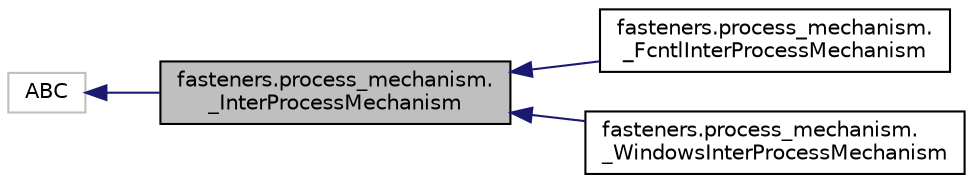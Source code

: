 digraph "fasteners.process_mechanism._InterProcessMechanism"
{
 // LATEX_PDF_SIZE
  edge [fontname="Helvetica",fontsize="10",labelfontname="Helvetica",labelfontsize="10"];
  node [fontname="Helvetica",fontsize="10",shape=record];
  rankdir="LR";
  Node1 [label="fasteners.process_mechanism.\l_InterProcessMechanism",height=0.2,width=0.4,color="black", fillcolor="grey75", style="filled", fontcolor="black",tooltip=" "];
  Node2 -> Node1 [dir="back",color="midnightblue",fontsize="10",style="solid",fontname="Helvetica"];
  Node2 [label="ABC",height=0.2,width=0.4,color="grey75", fillcolor="white", style="filled",tooltip=" "];
  Node1 -> Node3 [dir="back",color="midnightblue",fontsize="10",style="solid",fontname="Helvetica"];
  Node3 [label="fasteners.process_mechanism.\l_FcntlInterProcessMechanism",height=0.2,width=0.4,color="black", fillcolor="white", style="filled",URL="$classfasteners_1_1process__mechanism_1_1__FcntlInterProcessMechanism.html",tooltip=" "];
  Node1 -> Node4 [dir="back",color="midnightblue",fontsize="10",style="solid",fontname="Helvetica"];
  Node4 [label="fasteners.process_mechanism.\l_WindowsInterProcessMechanism",height=0.2,width=0.4,color="black", fillcolor="white", style="filled",URL="$classfasteners_1_1process__mechanism_1_1__WindowsInterProcessMechanism.html",tooltip=" "];
}
